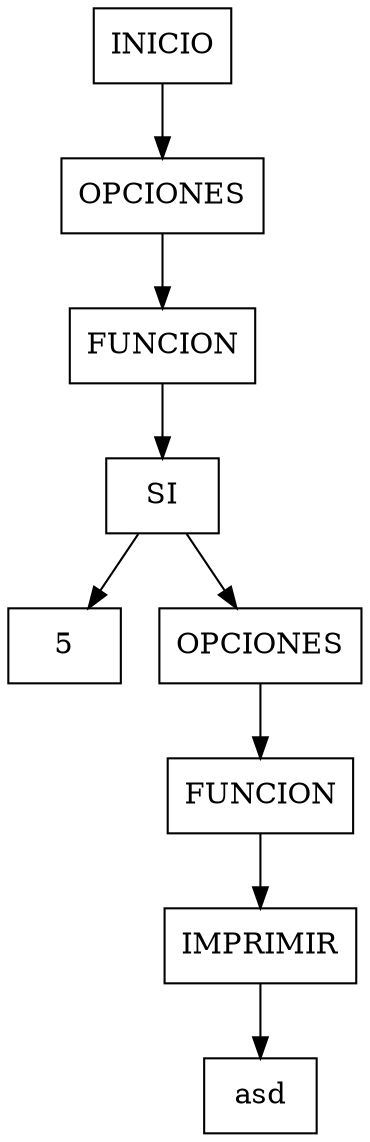 digraph G{
node[shape=box];
rankdir=UD;

"9_INICIO"[label = "INICIO"];
"8_OPCIONES"[label = "OPCIONES"];
"9_INICIO"->"8_OPCIONES";
"8_OPCIONES"[label = "OPCIONES"];
"7_FUNCION"[label = "FUNCION"];
"8_OPCIONES"->"7_FUNCION";
"7_FUNCION"[label = "FUNCION"];
"6_SI"[label = "SI"];
"7_FUNCION"->"6_SI";
"6_SI"[label = "SI"];
"1_ENTERO"[label = "5"];
"6_SI"->"1_ENTERO";
"6_SI"[label = "SI"];
"5_OPCIONES"[label = "OPCIONES"];
"6_SI"->"5_OPCIONES";
"5_OPCIONES"[label = "OPCIONES"];
"4_FUNCION"[label = "FUNCION"];
"5_OPCIONES"->"4_FUNCION";
"4_FUNCION"[label = "FUNCION"];
"3_IMPRIMIR"[label = "IMPRIMIR"];
"4_FUNCION"->"3_IMPRIMIR";
"3_IMPRIMIR"[label = "IMPRIMIR"];
"2_CADENA"[label = "asd"];
"3_IMPRIMIR"->"2_CADENA";


}
